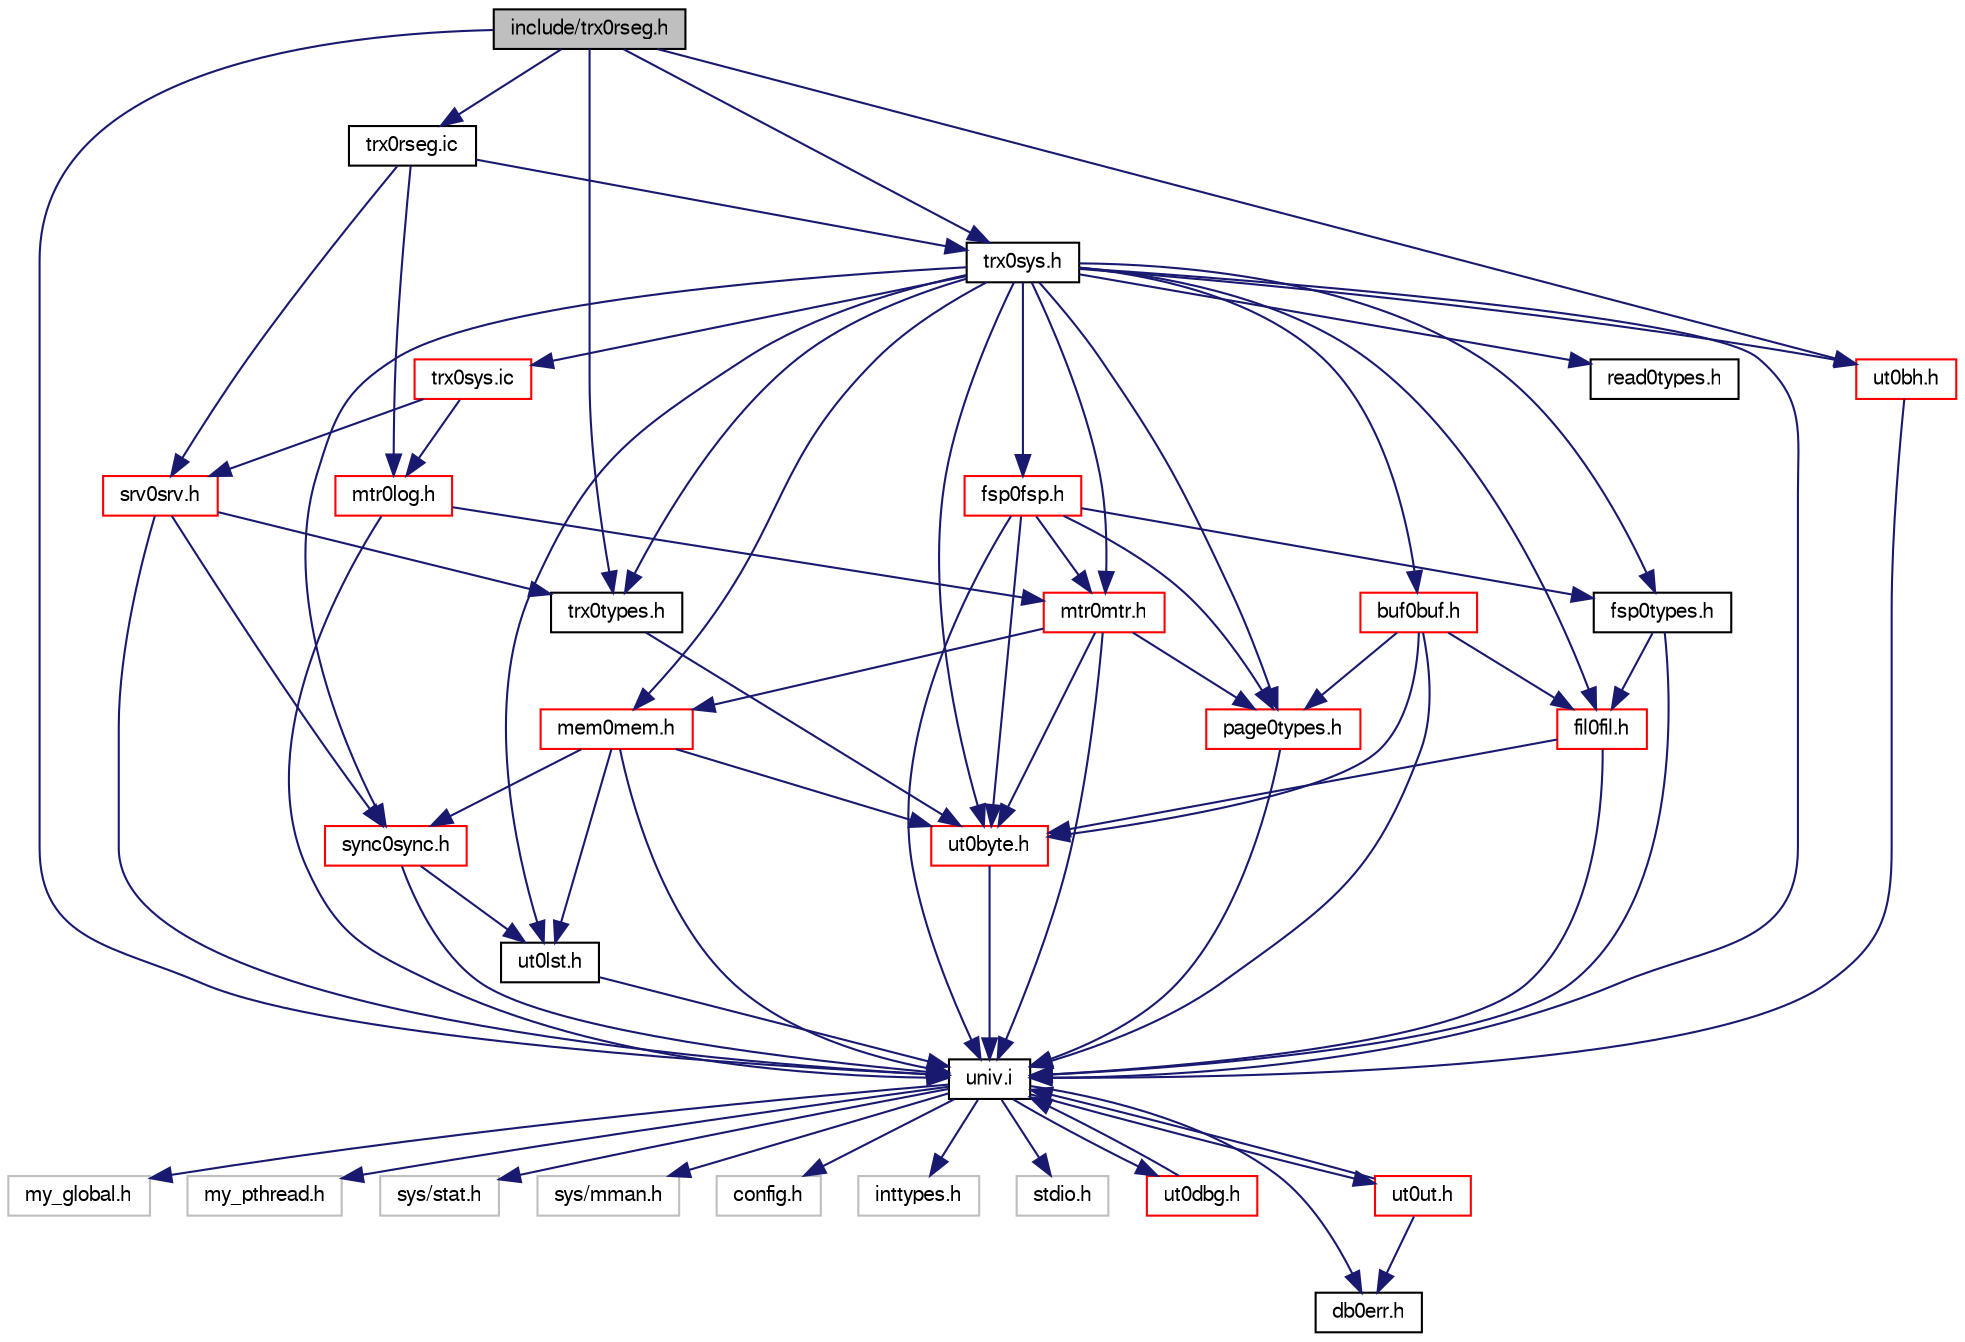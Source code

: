 digraph "include/trx0rseg.h"
{
  bgcolor="transparent";
  edge [fontname="FreeSans",fontsize="10",labelfontname="FreeSans",labelfontsize="10"];
  node [fontname="FreeSans",fontsize="10",shape=record];
  Node1 [label="include/trx0rseg.h",height=0.2,width=0.4,color="black", fillcolor="grey75", style="filled" fontcolor="black"];
  Node1 -> Node2 [color="midnightblue",fontsize="10",style="solid",fontname="FreeSans"];
  Node2 [label="univ.i",height=0.2,width=0.4,color="black",URL="$univ_8i.html"];
  Node2 -> Node3 [color="midnightblue",fontsize="10",style="solid",fontname="FreeSans"];
  Node3 [label="my_global.h",height=0.2,width=0.4,color="grey75"];
  Node2 -> Node4 [color="midnightblue",fontsize="10",style="solid",fontname="FreeSans"];
  Node4 [label="my_pthread.h",height=0.2,width=0.4,color="grey75"];
  Node2 -> Node5 [color="midnightblue",fontsize="10",style="solid",fontname="FreeSans"];
  Node5 [label="sys/stat.h",height=0.2,width=0.4,color="grey75"];
  Node2 -> Node6 [color="midnightblue",fontsize="10",style="solid",fontname="FreeSans"];
  Node6 [label="sys/mman.h",height=0.2,width=0.4,color="grey75"];
  Node2 -> Node7 [color="midnightblue",fontsize="10",style="solid",fontname="FreeSans"];
  Node7 [label="config.h",height=0.2,width=0.4,color="grey75"];
  Node2 -> Node8 [color="midnightblue",fontsize="10",style="solid",fontname="FreeSans"];
  Node8 [label="inttypes.h",height=0.2,width=0.4,color="grey75"];
  Node2 -> Node9 [color="midnightblue",fontsize="10",style="solid",fontname="FreeSans"];
  Node9 [label="stdio.h",height=0.2,width=0.4,color="grey75"];
  Node2 -> Node10 [color="midnightblue",fontsize="10",style="solid",fontname="FreeSans"];
  Node10 [label="ut0dbg.h",height=0.2,width=0.4,color="red",URL="$ut0dbg_8h.html"];
  Node10 -> Node2 [color="midnightblue",fontsize="10",style="solid",fontname="FreeSans"];
  Node2 -> Node11 [color="midnightblue",fontsize="10",style="solid",fontname="FreeSans"];
  Node11 [label="ut0ut.h",height=0.2,width=0.4,color="red",URL="$ut0ut_8h.html"];
  Node11 -> Node2 [color="midnightblue",fontsize="10",style="solid",fontname="FreeSans"];
  Node11 -> Node12 [color="midnightblue",fontsize="10",style="solid",fontname="FreeSans"];
  Node12 [label="db0err.h",height=0.2,width=0.4,color="black",URL="$db0err_8h.html"];
  Node2 -> Node12 [color="midnightblue",fontsize="10",style="solid",fontname="FreeSans"];
  Node1 -> Node13 [color="midnightblue",fontsize="10",style="solid",fontname="FreeSans"];
  Node13 [label="trx0types.h",height=0.2,width=0.4,color="black",URL="$trx0types_8h.html"];
  Node13 -> Node14 [color="midnightblue",fontsize="10",style="solid",fontname="FreeSans"];
  Node14 [label="ut0byte.h",height=0.2,width=0.4,color="red",URL="$ut0byte_8h.html"];
  Node14 -> Node2 [color="midnightblue",fontsize="10",style="solid",fontname="FreeSans"];
  Node1 -> Node15 [color="midnightblue",fontsize="10",style="solid",fontname="FreeSans"];
  Node15 [label="trx0sys.h",height=0.2,width=0.4,color="black",URL="$trx0sys_8h.html"];
  Node15 -> Node2 [color="midnightblue",fontsize="10",style="solid",fontname="FreeSans"];
  Node15 -> Node13 [color="midnightblue",fontsize="10",style="solid",fontname="FreeSans"];
  Node15 -> Node16 [color="midnightblue",fontsize="10",style="solid",fontname="FreeSans"];
  Node16 [label="fsp0types.h",height=0.2,width=0.4,color="black",URL="$fsp0types_8h_source.html"];
  Node16 -> Node2 [color="midnightblue",fontsize="10",style="solid",fontname="FreeSans"];
  Node16 -> Node17 [color="midnightblue",fontsize="10",style="solid",fontname="FreeSans"];
  Node17 [label="fil0fil.h",height=0.2,width=0.4,color="red",URL="$fil0fil_8h.html"];
  Node17 -> Node2 [color="midnightblue",fontsize="10",style="solid",fontname="FreeSans"];
  Node17 -> Node14 [color="midnightblue",fontsize="10",style="solid",fontname="FreeSans"];
  Node15 -> Node17 [color="midnightblue",fontsize="10",style="solid",fontname="FreeSans"];
  Node15 -> Node18 [color="midnightblue",fontsize="10",style="solid",fontname="FreeSans"];
  Node18 [label="buf0buf.h",height=0.2,width=0.4,color="red",URL="$buf0buf_8h.html"];
  Node18 -> Node2 [color="midnightblue",fontsize="10",style="solid",fontname="FreeSans"];
  Node18 -> Node17 [color="midnightblue",fontsize="10",style="solid",fontname="FreeSans"];
  Node18 -> Node14 [color="midnightblue",fontsize="10",style="solid",fontname="FreeSans"];
  Node18 -> Node19 [color="midnightblue",fontsize="10",style="solid",fontname="FreeSans"];
  Node19 [label="page0types.h",height=0.2,width=0.4,color="red",URL="$page0types_8h.html"];
  Node19 -> Node2 [color="midnightblue",fontsize="10",style="solid",fontname="FreeSans"];
  Node15 -> Node20 [color="midnightblue",fontsize="10",style="solid",fontname="FreeSans"];
  Node20 [label="mtr0mtr.h",height=0.2,width=0.4,color="red",URL="$mtr0mtr_8h.html"];
  Node20 -> Node2 [color="midnightblue",fontsize="10",style="solid",fontname="FreeSans"];
  Node20 -> Node21 [color="midnightblue",fontsize="10",style="solid",fontname="FreeSans"];
  Node21 [label="mem0mem.h",height=0.2,width=0.4,color="red",URL="$mem0mem_8h.html"];
  Node21 -> Node2 [color="midnightblue",fontsize="10",style="solid",fontname="FreeSans"];
  Node21 -> Node14 [color="midnightblue",fontsize="10",style="solid",fontname="FreeSans"];
  Node21 -> Node22 [color="midnightblue",fontsize="10",style="solid",fontname="FreeSans"];
  Node22 [label="sync0sync.h",height=0.2,width=0.4,color="red",URL="$sync0sync_8h.html"];
  Node22 -> Node2 [color="midnightblue",fontsize="10",style="solid",fontname="FreeSans"];
  Node22 -> Node23 [color="midnightblue",fontsize="10",style="solid",fontname="FreeSans"];
  Node23 [label="ut0lst.h",height=0.2,width=0.4,color="black",URL="$ut0lst_8h.html"];
  Node23 -> Node2 [color="midnightblue",fontsize="10",style="solid",fontname="FreeSans"];
  Node21 -> Node23 [color="midnightblue",fontsize="10",style="solid",fontname="FreeSans"];
  Node20 -> Node14 [color="midnightblue",fontsize="10",style="solid",fontname="FreeSans"];
  Node20 -> Node19 [color="midnightblue",fontsize="10",style="solid",fontname="FreeSans"];
  Node15 -> Node14 [color="midnightblue",fontsize="10",style="solid",fontname="FreeSans"];
  Node15 -> Node21 [color="midnightblue",fontsize="10",style="solid",fontname="FreeSans"];
  Node15 -> Node22 [color="midnightblue",fontsize="10",style="solid",fontname="FreeSans"];
  Node15 -> Node23 [color="midnightblue",fontsize="10",style="solid",fontname="FreeSans"];
  Node15 -> Node24 [color="midnightblue",fontsize="10",style="solid",fontname="FreeSans"];
  Node24 [label="ut0bh.h",height=0.2,width=0.4,color="red",URL="$ut0bh_8h.html"];
  Node24 -> Node2 [color="midnightblue",fontsize="10",style="solid",fontname="FreeSans"];
  Node15 -> Node25 [color="midnightblue",fontsize="10",style="solid",fontname="FreeSans"];
  Node25 [label="read0types.h",height=0.2,width=0.4,color="black",URL="$read0types_8h.html"];
  Node15 -> Node19 [color="midnightblue",fontsize="10",style="solid",fontname="FreeSans"];
  Node15 -> Node26 [color="midnightblue",fontsize="10",style="solid",fontname="FreeSans"];
  Node26 [label="fsp0fsp.h",height=0.2,width=0.4,color="red",URL="$fsp0fsp_8h.html"];
  Node26 -> Node2 [color="midnightblue",fontsize="10",style="solid",fontname="FreeSans"];
  Node26 -> Node20 [color="midnightblue",fontsize="10",style="solid",fontname="FreeSans"];
  Node26 -> Node14 [color="midnightblue",fontsize="10",style="solid",fontname="FreeSans"];
  Node26 -> Node19 [color="midnightblue",fontsize="10",style="solid",fontname="FreeSans"];
  Node26 -> Node16 [color="midnightblue",fontsize="10",style="solid",fontname="FreeSans"];
  Node15 -> Node27 [color="midnightblue",fontsize="10",style="solid",fontname="FreeSans"];
  Node27 [label="trx0sys.ic",height=0.2,width=0.4,color="red",URL="$trx0sys_8ic.html"];
  Node27 -> Node28 [color="midnightblue",fontsize="10",style="solid",fontname="FreeSans"];
  Node28 [label="srv0srv.h",height=0.2,width=0.4,color="red",URL="$srv0srv_8h.html"];
  Node28 -> Node2 [color="midnightblue",fontsize="10",style="solid",fontname="FreeSans"];
  Node28 -> Node22 [color="midnightblue",fontsize="10",style="solid",fontname="FreeSans"];
  Node28 -> Node13 [color="midnightblue",fontsize="10",style="solid",fontname="FreeSans"];
  Node27 -> Node29 [color="midnightblue",fontsize="10",style="solid",fontname="FreeSans"];
  Node29 [label="mtr0log.h",height=0.2,width=0.4,color="red",URL="$mtr0log_8h.html"];
  Node29 -> Node2 [color="midnightblue",fontsize="10",style="solid",fontname="FreeSans"];
  Node29 -> Node20 [color="midnightblue",fontsize="10",style="solid",fontname="FreeSans"];
  Node1 -> Node24 [color="midnightblue",fontsize="10",style="solid",fontname="FreeSans"];
  Node1 -> Node30 [color="midnightblue",fontsize="10",style="solid",fontname="FreeSans"];
  Node30 [label="trx0rseg.ic",height=0.2,width=0.4,color="black",URL="$trx0rseg_8ic.html"];
  Node30 -> Node28 [color="midnightblue",fontsize="10",style="solid",fontname="FreeSans"];
  Node30 -> Node29 [color="midnightblue",fontsize="10",style="solid",fontname="FreeSans"];
  Node30 -> Node15 [color="midnightblue",fontsize="10",style="solid",fontname="FreeSans"];
}

